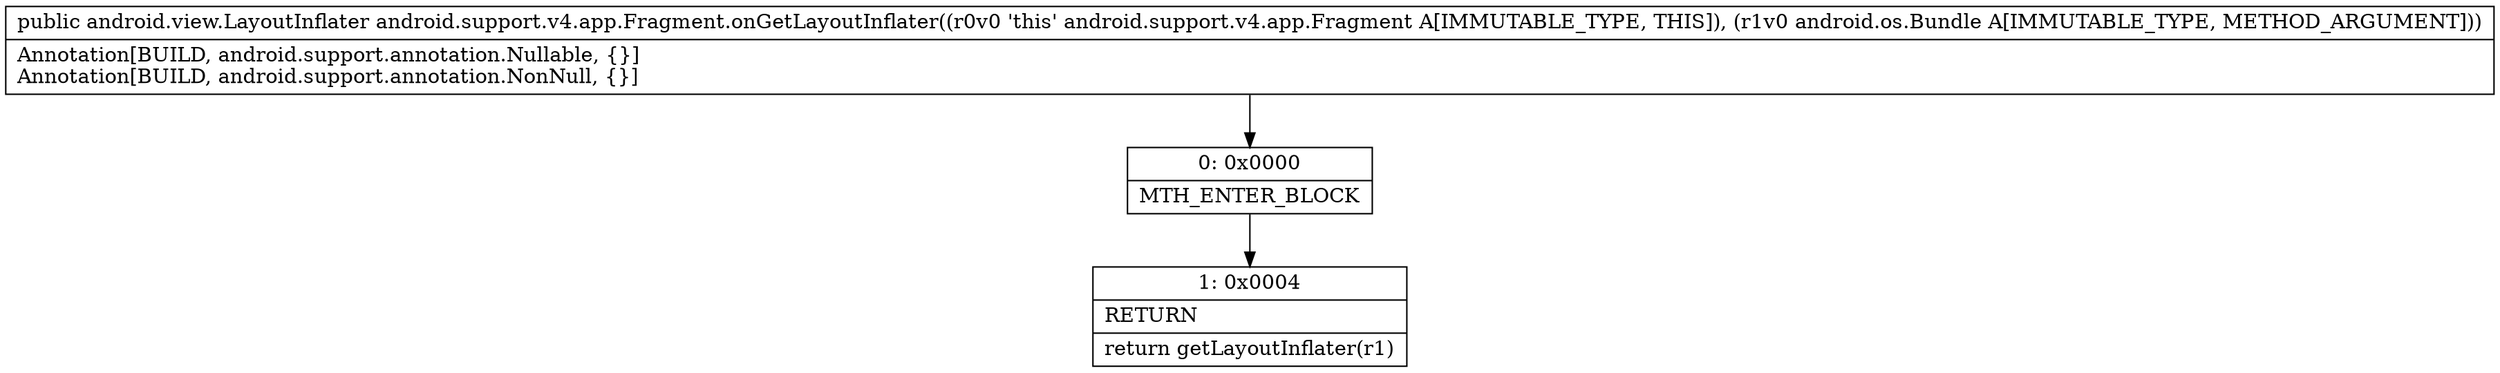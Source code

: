 digraph "CFG forandroid.support.v4.app.Fragment.onGetLayoutInflater(Landroid\/os\/Bundle;)Landroid\/view\/LayoutInflater;" {
Node_0 [shape=record,label="{0\:\ 0x0000|MTH_ENTER_BLOCK\l}"];
Node_1 [shape=record,label="{1\:\ 0x0004|RETURN\l|return getLayoutInflater(r1)\l}"];
MethodNode[shape=record,label="{public android.view.LayoutInflater android.support.v4.app.Fragment.onGetLayoutInflater((r0v0 'this' android.support.v4.app.Fragment A[IMMUTABLE_TYPE, THIS]), (r1v0 android.os.Bundle A[IMMUTABLE_TYPE, METHOD_ARGUMENT]))  | Annotation[BUILD, android.support.annotation.Nullable, \{\}]\lAnnotation[BUILD, android.support.annotation.NonNull, \{\}]\l}"];
MethodNode -> Node_0;
Node_0 -> Node_1;
}

